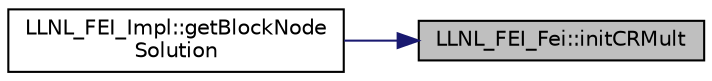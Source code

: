 digraph "LLNL_FEI_Fei::initCRMult"
{
 // LATEX_PDF_SIZE
  edge [fontname="Helvetica",fontsize="10",labelfontname="Helvetica",labelfontsize="10"];
  node [fontname="Helvetica",fontsize="10",shape=record];
  rankdir="RL";
  Node1 [label="LLNL_FEI_Fei::initCRMult",height=0.2,width=0.4,color="black", fillcolor="grey75", style="filled", fontcolor="black",tooltip=" "];
  Node1 -> Node2 [dir="back",color="midnightblue",fontsize="10",style="solid",fontname="Helvetica"];
  Node2 [label="LLNL_FEI_Impl::getBlockNode\lSolution",height=0.2,width=0.4,color="black", fillcolor="white", style="filled",URL="$class_l_l_n_l___f_e_i___impl.html#a4fa9d62b3957866531065cfdc9b602b3",tooltip=" "];
}
